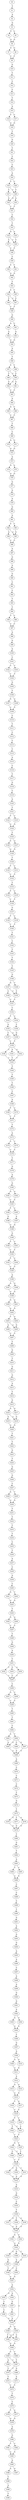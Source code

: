 strict digraph  {
	S0 -> S1 [ label = T ];
	S1 -> S2 [ label = A ];
	S2 -> S3 [ label = G ];
	S3 -> S4 [ label = T ];
	S3 -> S5 [ label = C ];
	S4 -> S6 [ label = G ];
	S5 -> S6 [ label = G ];
	S6 -> S7 [ label = C ];
	S6 -> S8 [ label = G ];
	S7 -> S9 [ label = T ];
	S8 -> S9 [ label = T ];
	S9 -> S10 [ label = G ];
	S10 -> S11 [ label = T ];
	S11 -> S12 [ label = C ];
	S12 -> S13 [ label = C ];
	S13 -> S14 [ label = T ];
	S14 -> S15 [ label = A ];
	S15 -> S16 [ label = T ];
	S15 -> S17 [ label = C ];
	S16 -> S18 [ label = G ];
	S17 -> S18 [ label = G ];
	S18 -> S19 [ label = T ];
	S19 -> S20 [ label = G ];
	S20 -> S21 [ label = T ];
	S21 -> S22 [ label = C ];
	S22 -> S23 [ label = C ];
	S23 -> S24 [ label = A ];
	S24 -> S25 [ label = T ];
	S24 -> S26 [ label = C ];
	S25 -> S27 [ label = C ];
	S25 -> S28 [ label = T ];
	S26 -> S28 [ label = T ];
	S27 -> S29 [ label = G ];
	S28 -> S30 [ label = A ];
	S28 -> S29 [ label = G ];
	S29 -> S31 [ label = T ];
	S30 -> S31 [ label = T ];
	S31 -> S32 [ label = C ];
	S32 -> S33 [ label = T ];
	S33 -> S34 [ label = G ];
	S33 -> S35 [ label = A ];
	S34 -> S36 [ label = T ];
	S34 -> S37 [ label = C ];
	S35 -> S36 [ label = T ];
	S36 -> S38 [ label = T ];
	S37 -> S38 [ label = T ];
	S38 -> S39 [ label = C ];
	S39 -> S40 [ label = C ];
	S39 -> S41 [ label = T ];
	S40 -> S42 [ label = A ];
	S41 -> S42 [ label = A ];
	S42 -> S43 [ label = T ];
	S43 -> S44 [ label = C ];
	S43 -> S45 [ label = T ];
	S44 -> S46 [ label = T ];
	S44 -> S47 [ label = C ];
	S45 -> S47 [ label = C ];
	S46 -> S48 [ label = T ];
	S47 -> S48 [ label = T ];
	S48 -> S49 [ label = G ];
	S49 -> S50 [ label = A ];
	S49 -> S51 [ label = C ];
	S50 -> S52 [ label = A ];
	S51 -> S53 [ label = G ];
	S52 -> S54 [ label = G ];
	S53 -> S54 [ label = G ];
	S54 -> S55 [ label = A ];
	S55 -> S56 [ label = T ];
	S56 -> S57 [ label = C ];
	S56 -> S58 [ label = T ];
	S57 -> S59 [ label = C ];
	S57 -> S60 [ label = T ];
	S58 -> S59 [ label = C ];
	S59 -> S61 [ label = A ];
	S59 -> S62 [ label = G ];
	S60 -> S62 [ label = G ];
	S61 -> S63 [ label = C ];
	S62 -> S63 [ label = C ];
	S63 -> S64 [ label = A ];
	S64 -> S65 [ label = A ];
	S64 -> S66 [ label = C ];
	S65 -> S67 [ label = C ];
	S66 -> S67 [ label = C ];
	S67 -> S68 [ label = T ];
	S68 -> S69 [ label = C ];
	S69 -> S70 [ label = A ];
	S69 -> S71 [ label = G ];
	S70 -> S72 [ label = G ];
	S71 -> S72 [ label = G ];
	S72 -> S73 [ label = A ];
	S73 -> S74 [ label = G ];
	S73 -> S75 [ label = A ];
	S74 -> S76 [ label = G ];
	S75 -> S76 [ label = G ];
	S76 -> S77 [ label = G ];
	S77 -> S78 [ label = G ];
	S78 -> S79 [ label = A ];
	S79 -> S80 [ label = G ];
	S80 -> S81 [ label = A ];
	S81 -> S82 [ label = C ];
	S81 -> S83 [ label = T ];
	S82 -> S84 [ label = A ];
	S82 -> S85 [ label = G ];
	S83 -> S85 [ label = G ];
	S84 -> S86 [ label = C ];
	S85 -> S86 [ label = C ];
	S86 -> S87 [ label = A ];
	S87 -> S88 [ label = G ];
	S88 -> S89 [ label = A ];
	S89 -> S90 [ label = G ];
	S90 -> S91 [ label = C ];
	S91 -> S92 [ label = C ];
	S92 -> S93 [ label = T ];
	S93 -> S94 [ label = T ];
	S94 -> S95 [ label = T ];
	S94 -> S96 [ label = C ];
	S95 -> S97 [ label = C ];
	S96 -> S97 [ label = C ];
	S97 -> S98 [ label = A ];
	S98 -> S99 [ label = G ];
	S99 -> S100 [ label = A ];
	S100 -> S101 [ label = C ];
	S101 -> S102 [ label = C ];
	S101 -> S103 [ label = T ];
	S102 -> S104 [ label = T ];
	S103 -> S104 [ label = T ];
	S104 -> S105 [ label = G ];
	S105 -> S106 [ label = T ];
	S106 -> S107 [ label = G ];
	S106 -> S108 [ label = A ];
	S107 -> S109 [ label = C ];
	S108 -> S109 [ label = C ];
	S109 -> S110 [ label = C ];
	S110 -> S111 [ label = T ];
	S111 -> S112 [ label = C ];
	S112 -> S113 [ label = C ];
	S113 -> S114 [ label = C ];
	S114 -> S115 [ label = A ];
	S115 -> S116 [ label = C ];
	S116 -> S117 [ label = T ];
	S117 -> S118 [ label = G ];
	S118 -> S119 [ label = C ];
	S119 -> S120 [ label = A ];
	S120 -> S121 [ label = T ];
	S121 -> S122 [ label = T ];
	S121 -> S123 [ label = C ];
	S122 -> S124 [ label = G ];
	S123 -> S124 [ label = G ];
	S124 -> S125 [ label = T ];
	S125 -> S126 [ label = C ];
	S125 -> S127 [ label = G ];
	S126 -> S128 [ label = G ];
	S127 -> S128 [ label = G ];
	S128 -> S129 [ label = T ];
	S129 -> S130 [ label = T ];
	S129 -> S131 [ label = C ];
	S130 -> S132 [ label = C ];
	S131 -> S132 [ label = C ];
	S132 -> S133 [ label = T ];
	S133 -> S134 [ label = T ];
	S133 -> S135 [ label = C ];
	S134 -> S136 [ label = T ];
	S135 -> S136 [ label = T ];
	S136 -> S137 [ label = G ];
	S137 -> S138 [ label = T ];
	S137 -> S139 [ label = C ];
	S138 -> S140 [ label = T ];
	S139 -> S140 [ label = T ];
	S140 -> S141 [ label = T ];
	S141 -> S142 [ label = C ];
	S142 -> S143 [ label = T ];
	S143 -> S144 [ label = T ];
	S144 -> S145 [ label = T ];
	S145 -> S146 [ label = G ];
	S146 -> S147 [ label = G ];
	S146 -> S148 [ label = T ];
	S147 -> S149 [ label = C ];
	S147 -> S150 [ label = T ];
	S148 -> S150 [ label = T ];
	S149 -> S151 [ label = C ];
	S150 -> S151 [ label = C ];
	S151 -> S152 [ label = C ];
	S152 -> S153 [ label = T ];
	S152 -> S154 [ label = C ];
	S153 -> S155 [ label = G ];
	S154 -> S156 [ label = T ];
	S155 -> S157 [ label = C ];
	S155 -> S158 [ label = G ];
	S156 -> S158 [ label = G ];
	S157 -> S159 [ label = T ];
	S158 -> S159 [ label = T ];
	S159 -> S160 [ label = C ];
	S159 -> S161 [ label = A ];
	S159 -> S162 [ label = G ];
	S160 -> S163 [ label = T ];
	S161 -> S163 [ label = T ];
	S162 -> S163 [ label = T ];
	S163 -> S164 [ label = T ];
	S164 -> S165 [ label = T ];
	S165 -> S166 [ label = T ];
	S166 -> S167 [ label = C ];
	S167 -> S168 [ label = A ];
	S168 -> S169 [ label = T ];
	S168 -> S170 [ label = C ];
	S169 -> S171 [ label = T ];
	S170 -> S171 [ label = T ];
	S171 -> S172 [ label = T ];
	S172 -> S173 [ label = A ];
	S173 -> S174 [ label = C ];
	S173 -> S175 [ label = T ];
	S174 -> S176 [ label = C ];
	S175 -> S176 [ label = C ];
	S176 -> S177 [ label = T ];
	S177 -> S178 [ label = G ];
	S178 -> S179 [ label = A ];
	S179 -> S180 [ label = G ];
	S180 -> S181 [ label = G ];
	S180 -> S182 [ label = A ];
	S181 -> S183 [ label = C ];
	S182 -> S183 [ label = C ];
	S183 -> S184 [ label = T ];
	S183 -> S185 [ label = C ];
	S184 -> S186 [ label = G ];
	S185 -> S187 [ label = A ];
	S186 -> S188 [ label = G ];
	S187 -> S188 [ label = G ];
	S188 -> S189 [ label = G ];
	S189 -> S190 [ label = T ];
	S189 -> S191 [ label = C ];
	S190 -> S192 [ label = T ];
	S191 -> S192 [ label = T ];
	S192 -> S193 [ label = T ];
	S192 -> S194 [ label = C ];
	S193 -> S195 [ label = C ];
	S194 -> S195 [ label = C ];
	S195 -> S196 [ label = A ];
	S196 -> S197 [ label = A ];
	S196 -> S198 [ label = G ];
	S197 -> S199 [ label = G ];
	S198 -> S199 [ label = G ];
	S199 -> S200 [ label = G ];
	S199 -> S201 [ label = A ];
	S200 -> S202 [ label = A ];
	S201 -> S202 [ label = A ];
	S202 -> S203 [ label = T ];
	S202 -> S204 [ label = A ];
	S203 -> S205 [ label = G ];
	S203 -> S206 [ label = A ];
	S204 -> S205 [ label = G ];
	S205 -> S207 [ label = C ];
	S206 -> S207 [ label = C ];
	S207 -> S208 [ label = T ];
	S208 -> S209 [ label = G ];
	S209 -> S210 [ label = T ];
	S210 -> S211 [ label = G ];
	S211 -> S212 [ label = G ];
	S212 -> S213 [ label = A ];
	S213 -> S214 [ label = T ];
	S214 -> S215 [ label = G ];
	S215 -> S216 [ label = A ];
	S215 -> S217 [ label = G ];
	S216 -> S218 [ label = G ];
	S216 -> S219 [ label = A ];
	S217 -> S218 [ label = G ];
	S218 -> S220 [ label = G ];
	S219 -> S220 [ label = G ];
	S220 -> S221 [ label = T ];
	S221 -> S222 [ label = T ];
	S222 -> S223 [ label = G ];
	S223 -> S224 [ label = T ];
	S224 -> S225 [ label = G ];
	S225 -> S226 [ label = G ];
	S226 -> S227 [ label = C ];
	S227 -> S228 [ label = A ];
	S227 -> S229 [ label = T ];
	S228 -> S230 [ label = G ];
	S229 -> S230 [ label = G ];
	S230 -> S231 [ label = T ];
	S231 -> S232 [ label = T ];
	S232 -> S233 [ label = T ];
	S233 -> S234 [ label = T ];
	S234 -> S235 [ label = C ];
	S235 -> S236 [ label = T ];
	S236 -> S237 [ label = A ];
	S237 -> S238 [ label = C ];
	S238 -> S239 [ label = A ];
	S239 -> S240 [ label = C ];
	S240 -> S241 [ label = G ];
	S240 -> S242 [ label = T ];
	S241 -> S243 [ label = G ];
	S242 -> S243 [ label = G ];
	S243 -> S244 [ label = T ];
	S244 -> S245 [ label = G ];
	S244 -> S246 [ label = A ];
	S245 -> S247 [ label = C ];
	S246 -> S247 [ label = C ];
	S247 -> S248 [ label = T ];
	S248 -> S249 [ label = G ];
	S249 -> S250 [ label = A ];
	S250 -> S251 [ label = C ];
	S251 -> S252 [ label = C ];
	S251 -> S253 [ label = G ];
	S251 -> S254 [ label = A ];
	S252 -> S255 [ label = C ];
	S253 -> S255 [ label = C ];
	S254 -> S255 [ label = C ];
	S255 -> S256 [ label = C ];
	S256 -> S257 [ label = G ];
	S256 -> S258 [ label = C ];
	S257 -> S259 [ label = C ];
	S258 -> S259 [ label = C ];
	S259 -> S260 [ label = T ];
	S260 -> S261 [ label = T ];
	S261 -> S262 [ label = C ];
	S262 -> S263 [ label = A ];
	S262 -> S264 [ label = T ];
	S263 -> S265 [ label = A ];
	S264 -> S265 [ label = A ];
	S264 -> S266 [ label = C ];
	S264 -> S267 [ label = G ];
	S265 -> S268 [ label = A ];
	S266 -> S268 [ label = A ];
	S267 -> S268 [ label = A ];
	S268 -> S269 [ label = A ];
	S269 -> S270 [ label = C ];
	S270 -> S271 [ label = C ];
	S271 -> S272 [ label = C ];
	S272 -> S273 [ label = T ];
	S273 -> S274 [ label = G ];
	S274 -> S275 [ label = T ];
	S275 -> S276 [ label = G ];
	S275 -> S277 [ label = T ];
	S275 -> S278 [ label = A ];
	S276 -> S279 [ label = G ];
	S277 -> S279 [ label = G ];
	S278 -> S279 [ label = G ];
	S279 -> S280 [ label = T ];
	S280 -> S281 [ label = G ];
	S281 -> S282 [ label = T ];
	S282 -> S283 [ label = A ];
	S283 -> S284 [ label = T ];
	S283 -> S285 [ label = C ];
	S284 -> S286 [ label = A ];
	S285 -> S286 [ label = A ];
	S286 -> S287 [ label = C ];
	S287 -> S288 [ label = C ];
	S288 -> S289 [ label = C ];
	S289 -> S290 [ label = T ];
	S290 -> S291 [ label = G ];
	S291 -> S292 [ label = A ];
	S292 -> S293 [ label = G ];
	S293 -> S294 [ label = G ];
	S294 -> S295 [ label = A ];
	S295 -> S296 [ label = A ];
	S296 -> S297 [ label = C ];
	S297 -> S298 [ label = A ];
	S298 -> S299 [ label = A ];
	S299 -> S300 [ label = G ];
	S300 -> S301 [ label = G ];
	S301 -> S302 [ label = A ];
	S302 -> S303 [ label = A ];
	S302 -> S304 [ label = G ];
	S303 -> S305 [ label = G ];
	S304 -> S305 [ label = G ];
	S305 -> S306 [ label = T ];
	S306 -> S307 [ label = G ];
	S307 -> S308 [ label = A ];
	S308 -> S309 [ label = A ];
	S308 -> S310 [ label = G ];
	S309 -> S311 [ label = G ];
	S310 -> S311 [ label = G ];
	S311 -> S312 [ label = A ];
	S312 -> S313 [ label = A ];
	S312 -> S314 [ label = G ];
	S313 -> S315 [ label = A ];
	S314 -> S315 [ label = A ];
	S315 -> S316 [ label = C ];
	S315 -> S317 [ label = G ];
	S316 -> S318 [ label = C ];
	S317 -> S318 [ label = C ];
	S318 -> S319 [ label = T ];
	S318 -> S320 [ label = C ];
	S319 -> S321 [ label = C ];
	S319 -> S322 [ label = T ];
	S320 -> S321 [ label = C ];
	S321 -> S323 [ label = T ];
	S322 -> S323 [ label = T ];
	S323 -> S324 [ label = G ];
	S323 -> S325 [ label = T ];
	S324 -> S326 [ label = C ];
	S324 -> S327 [ label = T ];
	S325 -> S327 [ label = T ];
	S326 -> S328 [ label = T ];
	S327 -> S328 [ label = T ];
	S328 -> S329 [ label = C ];
	S328 -> S330 [ label = G ];
	S328 -> S331 [ label = T ];
	S329 -> S332 [ label = A ];
	S330 -> S332 [ label = A ];
	S331 -> S332 [ label = A ];
	S332 -> S333 [ label = A ];
	S333 -> S334 [ label = G ];
	S334 -> S335 [ label = C ];
	S335 -> S336 [ label = T ];
	S336 -> S337 [ label = A ];
	S336 -> S338 [ label = T ];
	S336 -> S339 [ label = G ];
	S337 -> S340 [ label = A ];
	S338 -> S340 [ label = A ];
	S339 -> S340 [ label = A ];
	S340 -> S341 [ label = A ];
	S340 -> S342 [ label = G ];
	S341 -> S343 [ label = A ];
	S342 -> S343 [ label = A ];
	S343 -> S344 [ label = A ];
	S343 -> S345 [ label = T ];
	S343 -> S346 [ label = G ];
	S344 -> S347 [ label = G ];
	S345 -> S348 [ label = A ];
	S346 -> S348 [ label = A ];
	S347 -> S349 [ label = T ];
	S348 -> S350 [ label = C ];
	S348 -> S349 [ label = T ];
	S349 -> S351 [ label = A ];
	S350 -> S351 [ label = A ];
	S351 -> S352 [ label = A ];
	S352 -> S353 [ label = G ];
	S352 -> S354 [ label = A ];
	S352 -> S355 [ label = A ];
	S353 -> S356 [ label = T ];
	S354 -> S357 [ label = G ];
	S355 -> S358 [ label = G ];
	S355 -> S359 [ label = A ];
	S356 -> S360 [ label = C ];
	S357 -> S361 [ label = T ];
	S358 -> S362 [ label = T ];
	S358 -> S363 [ label = C ];
	S359 -> S362 [ label = T ];
	S359 -> S363 [ label = C ];
	S360 -> S355 [ label = A ];
	S361 -> S355 [ label = A ];
	S362 -> S364 [ label = A ];
	S363 -> S364 [ label = A ];
	S364 -> S365 [ label = C ];
	S364 -> S366 [ label = T ];
	S365 -> S367 [ label = T ];
	S365 -> S368 [ label = A ];
	S366 -> S367 [ label = T ];
	S367 -> S369 [ label = G ];
	S367 -> S370 [ label = T ];
	S368 -> S370 [ label = T ];
	S369 -> S371 [ label = A ];
	S370 -> S372 [ label = T ];
	S371 -> S373 [ label = C ];
	S372 -> S373 [ label = C ];
	S373 -> S374 [ label = T ];
	S374 -> S375 [ label = C ];
	S375 -> S376 [ label = T ];
	S375 -> S377 [ label = A ];
	S376 -> S378 [ label = G ];
	S377 -> S378 [ label = G ];
	S378 -> S379 [ label = A ];
	S379 -> S380 [ label = G ];
	S380 -> S381 [ label = T ];
	S380 -> S382 [ label = C ];
	S381 -> S383 [ label = A ];
	S382 -> S383 [ label = A ];
	S383 -> S385 [ label = A ];
	S385 -> S386 [ label = A ];
	S385 -> S387 [ label = G ];
	S386 -> S388 [ label = T ];
	S388 -> S389 [ label = A ];
	S389 -> S390 [ label = T ];
}
